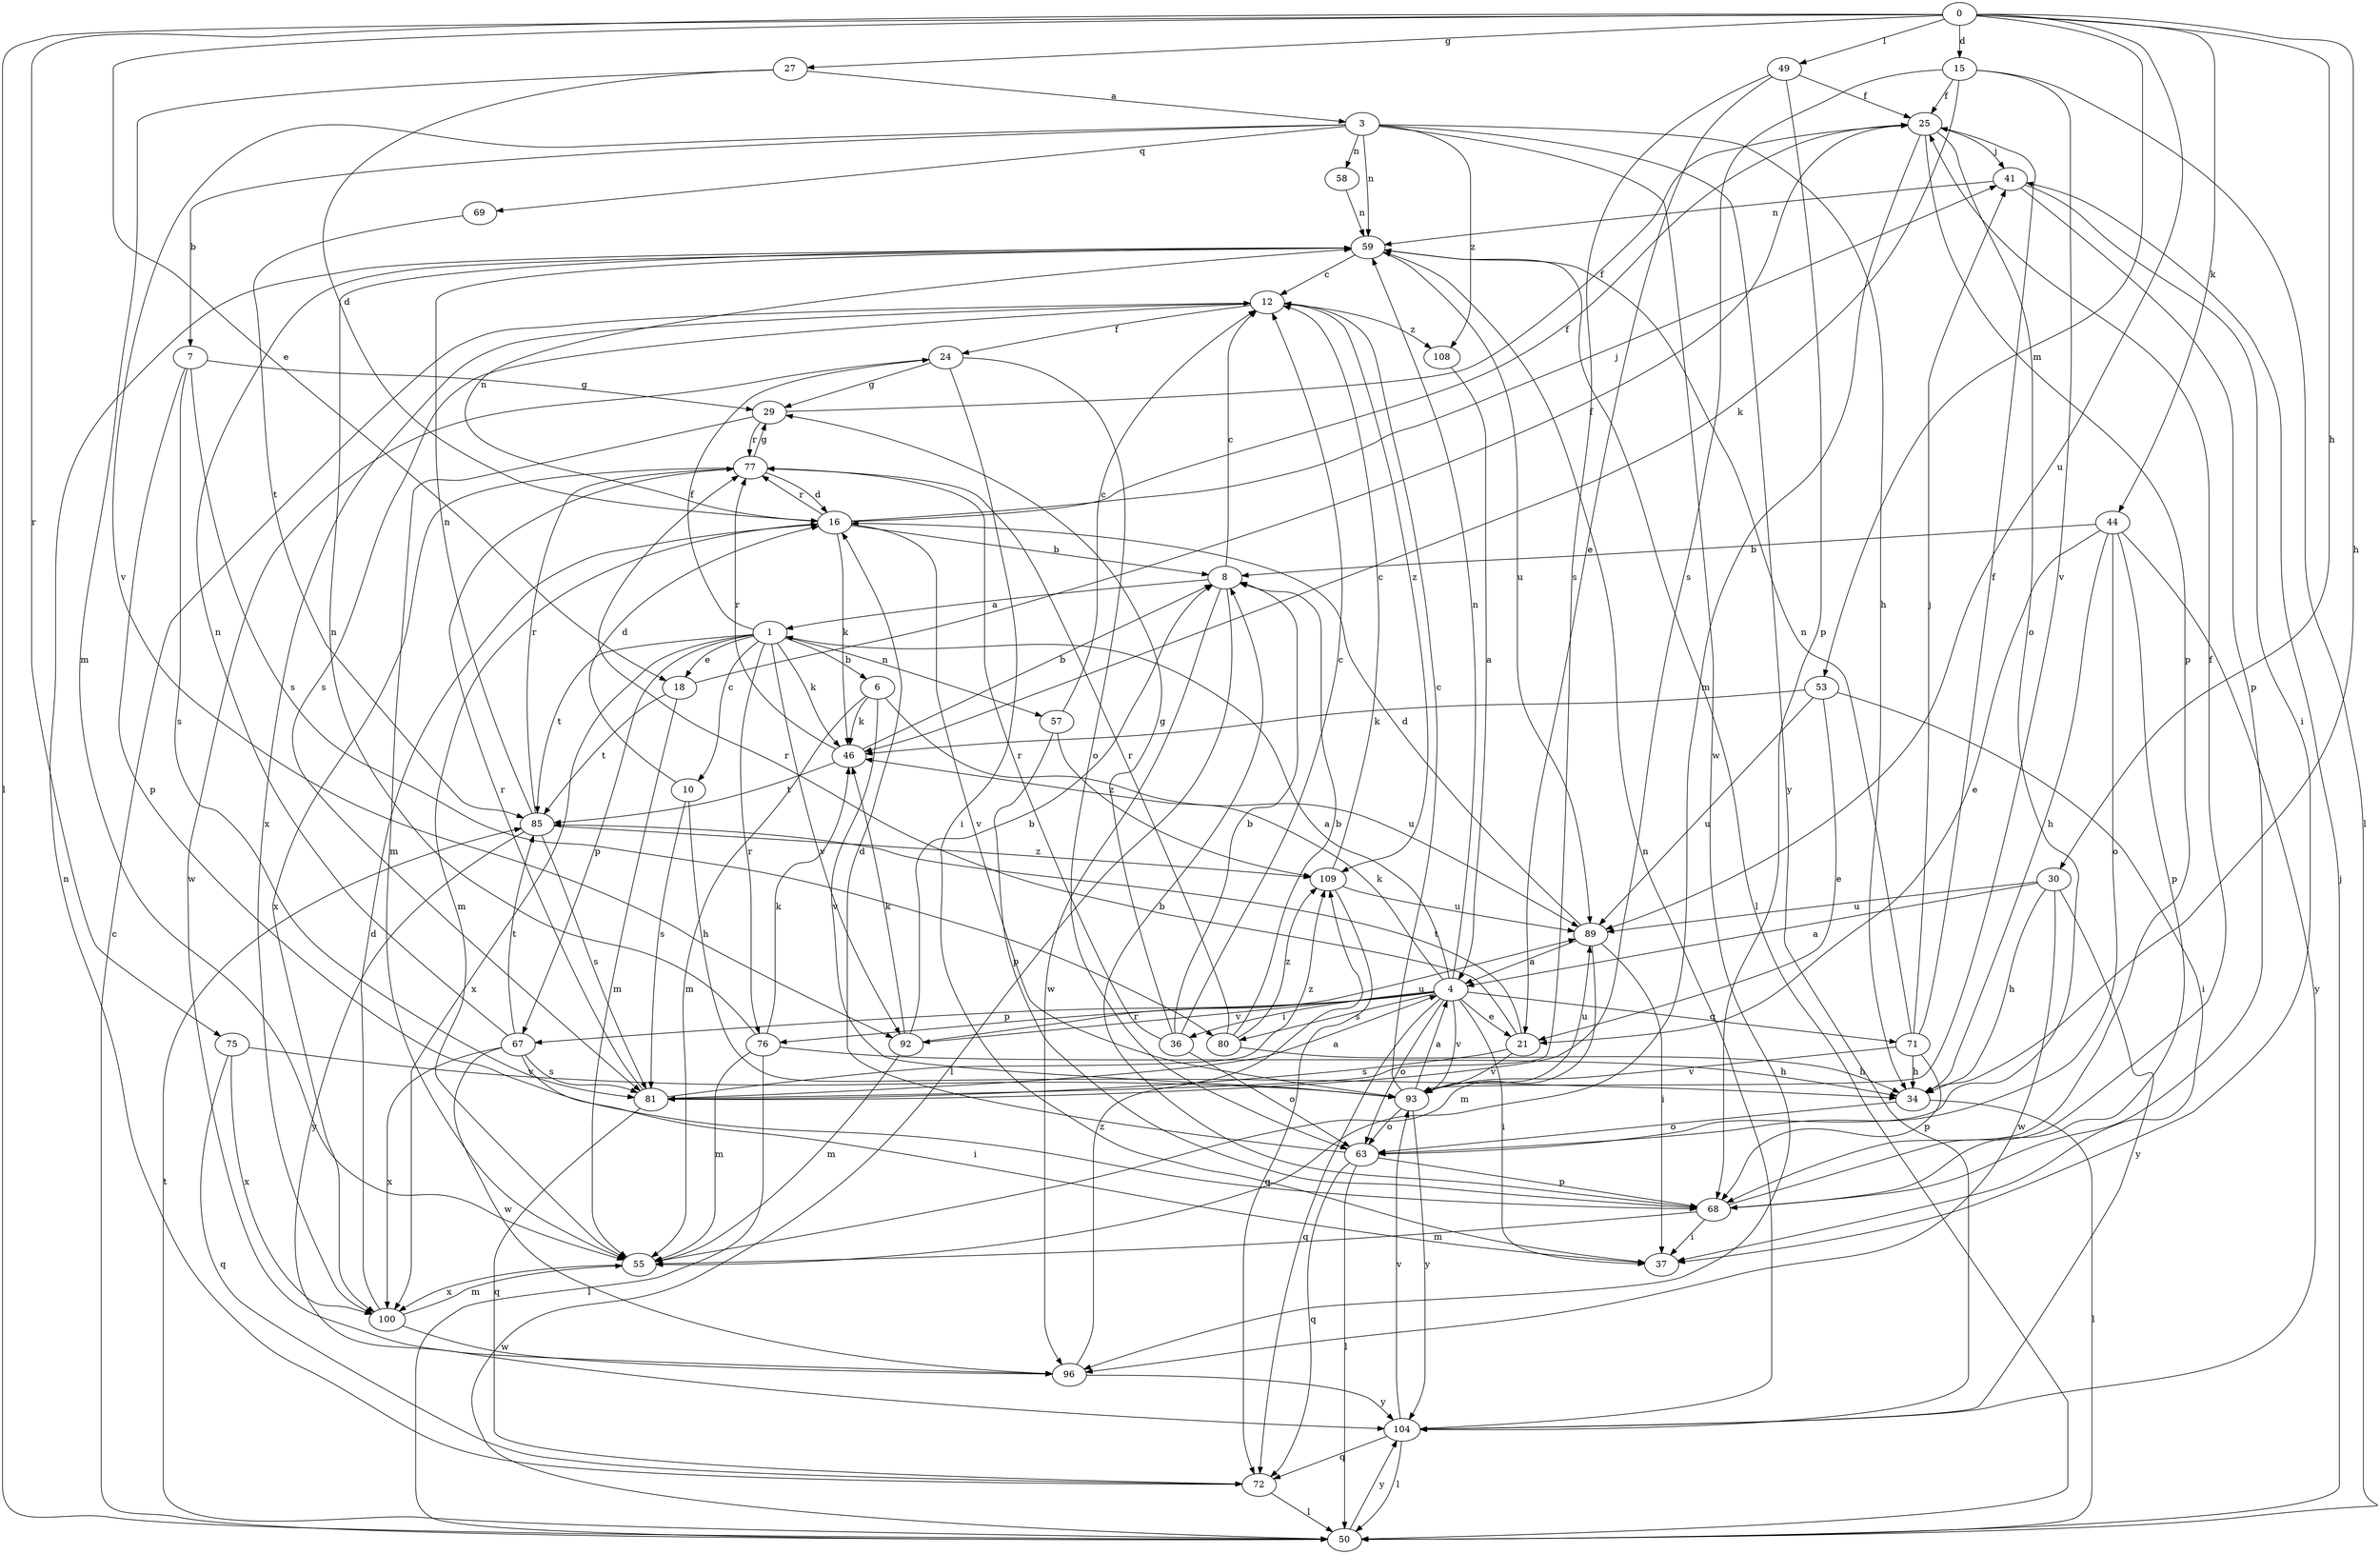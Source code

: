 strict digraph  {
0;
1;
3;
4;
6;
7;
8;
10;
12;
15;
16;
18;
21;
24;
25;
27;
29;
30;
34;
36;
37;
41;
44;
46;
49;
50;
53;
55;
57;
58;
59;
63;
67;
68;
69;
71;
72;
75;
76;
77;
80;
81;
85;
89;
92;
93;
96;
100;
104;
108;
109;
0 -> 15  [label=d];
0 -> 18  [label=e];
0 -> 27  [label=g];
0 -> 30  [label=h];
0 -> 34  [label=h];
0 -> 44  [label=k];
0 -> 49  [label=l];
0 -> 50  [label=l];
0 -> 53  [label=m];
0 -> 75  [label=r];
0 -> 89  [label=u];
1 -> 6  [label=b];
1 -> 10  [label=c];
1 -> 18  [label=e];
1 -> 24  [label=f];
1 -> 46  [label=k];
1 -> 57  [label=n];
1 -> 67  [label=p];
1 -> 76  [label=r];
1 -> 85  [label=t];
1 -> 92  [label=v];
1 -> 100  [label=x];
3 -> 7  [label=b];
3 -> 34  [label=h];
3 -> 58  [label=n];
3 -> 59  [label=n];
3 -> 69  [label=q];
3 -> 92  [label=v];
3 -> 96  [label=w];
3 -> 104  [label=y];
3 -> 108  [label=z];
4 -> 1  [label=a];
4 -> 21  [label=e];
4 -> 36  [label=i];
4 -> 37  [label=i];
4 -> 46  [label=k];
4 -> 59  [label=n];
4 -> 63  [label=o];
4 -> 67  [label=p];
4 -> 71  [label=q];
4 -> 72  [label=q];
4 -> 76  [label=r];
4 -> 80  [label=s];
4 -> 92  [label=v];
4 -> 93  [label=v];
6 -> 46  [label=k];
6 -> 55  [label=m];
6 -> 89  [label=u];
6 -> 93  [label=v];
7 -> 29  [label=g];
7 -> 68  [label=p];
7 -> 80  [label=s];
7 -> 81  [label=s];
8 -> 1  [label=a];
8 -> 12  [label=c];
8 -> 50  [label=l];
8 -> 96  [label=w];
10 -> 16  [label=d];
10 -> 34  [label=h];
10 -> 81  [label=s];
12 -> 24  [label=f];
12 -> 81  [label=s];
12 -> 100  [label=x];
12 -> 108  [label=z];
12 -> 109  [label=z];
15 -> 25  [label=f];
15 -> 46  [label=k];
15 -> 50  [label=l];
15 -> 81  [label=s];
15 -> 93  [label=v];
16 -> 8  [label=b];
16 -> 25  [label=f];
16 -> 41  [label=j];
16 -> 46  [label=k];
16 -> 55  [label=m];
16 -> 59  [label=n];
16 -> 77  [label=r];
16 -> 93  [label=v];
18 -> 25  [label=f];
18 -> 55  [label=m];
18 -> 85  [label=t];
21 -> 77  [label=r];
21 -> 81  [label=s];
21 -> 85  [label=t];
21 -> 93  [label=v];
24 -> 29  [label=g];
24 -> 37  [label=i];
24 -> 63  [label=o];
24 -> 96  [label=w];
25 -> 41  [label=j];
25 -> 55  [label=m];
25 -> 63  [label=o];
25 -> 68  [label=p];
27 -> 3  [label=a];
27 -> 16  [label=d];
27 -> 55  [label=m];
29 -> 25  [label=f];
29 -> 55  [label=m];
29 -> 77  [label=r];
30 -> 4  [label=a];
30 -> 34  [label=h];
30 -> 89  [label=u];
30 -> 96  [label=w];
30 -> 104  [label=y];
34 -> 50  [label=l];
34 -> 63  [label=o];
36 -> 8  [label=b];
36 -> 12  [label=c];
36 -> 29  [label=g];
36 -> 63  [label=o];
36 -> 77  [label=r];
41 -> 37  [label=i];
41 -> 59  [label=n];
41 -> 68  [label=p];
44 -> 8  [label=b];
44 -> 21  [label=e];
44 -> 34  [label=h];
44 -> 63  [label=o];
44 -> 68  [label=p];
44 -> 104  [label=y];
46 -> 8  [label=b];
46 -> 77  [label=r];
46 -> 85  [label=t];
49 -> 21  [label=e];
49 -> 25  [label=f];
49 -> 68  [label=p];
49 -> 81  [label=s];
50 -> 12  [label=c];
50 -> 41  [label=j];
50 -> 85  [label=t];
50 -> 104  [label=y];
53 -> 21  [label=e];
53 -> 37  [label=i];
53 -> 46  [label=k];
53 -> 89  [label=u];
55 -> 100  [label=x];
57 -> 12  [label=c];
57 -> 68  [label=p];
57 -> 109  [label=z];
58 -> 59  [label=n];
59 -> 12  [label=c];
59 -> 50  [label=l];
59 -> 89  [label=u];
63 -> 16  [label=d];
63 -> 50  [label=l];
63 -> 68  [label=p];
63 -> 72  [label=q];
67 -> 37  [label=i];
67 -> 59  [label=n];
67 -> 81  [label=s];
67 -> 85  [label=t];
67 -> 96  [label=w];
67 -> 100  [label=x];
68 -> 8  [label=b];
68 -> 25  [label=f];
68 -> 37  [label=i];
68 -> 55  [label=m];
69 -> 85  [label=t];
71 -> 25  [label=f];
71 -> 34  [label=h];
71 -> 41  [label=j];
71 -> 59  [label=n];
71 -> 68  [label=p];
71 -> 93  [label=v];
72 -> 50  [label=l];
72 -> 59  [label=n];
75 -> 72  [label=q];
75 -> 93  [label=v];
75 -> 100  [label=x];
76 -> 34  [label=h];
76 -> 46  [label=k];
76 -> 50  [label=l];
76 -> 55  [label=m];
76 -> 59  [label=n];
77 -> 16  [label=d];
77 -> 29  [label=g];
77 -> 100  [label=x];
80 -> 8  [label=b];
80 -> 34  [label=h];
80 -> 77  [label=r];
80 -> 109  [label=z];
81 -> 4  [label=a];
81 -> 72  [label=q];
81 -> 77  [label=r];
81 -> 109  [label=z];
85 -> 59  [label=n];
85 -> 77  [label=r];
85 -> 81  [label=s];
85 -> 104  [label=y];
85 -> 109  [label=z];
89 -> 4  [label=a];
89 -> 16  [label=d];
89 -> 37  [label=i];
89 -> 55  [label=m];
92 -> 8  [label=b];
92 -> 46  [label=k];
92 -> 55  [label=m];
92 -> 89  [label=u];
93 -> 4  [label=a];
93 -> 12  [label=c];
93 -> 63  [label=o];
93 -> 89  [label=u];
93 -> 104  [label=y];
96 -> 104  [label=y];
96 -> 109  [label=z];
100 -> 16  [label=d];
100 -> 55  [label=m];
100 -> 96  [label=w];
104 -> 50  [label=l];
104 -> 59  [label=n];
104 -> 72  [label=q];
104 -> 93  [label=v];
108 -> 4  [label=a];
109 -> 12  [label=c];
109 -> 72  [label=q];
109 -> 89  [label=u];
}
